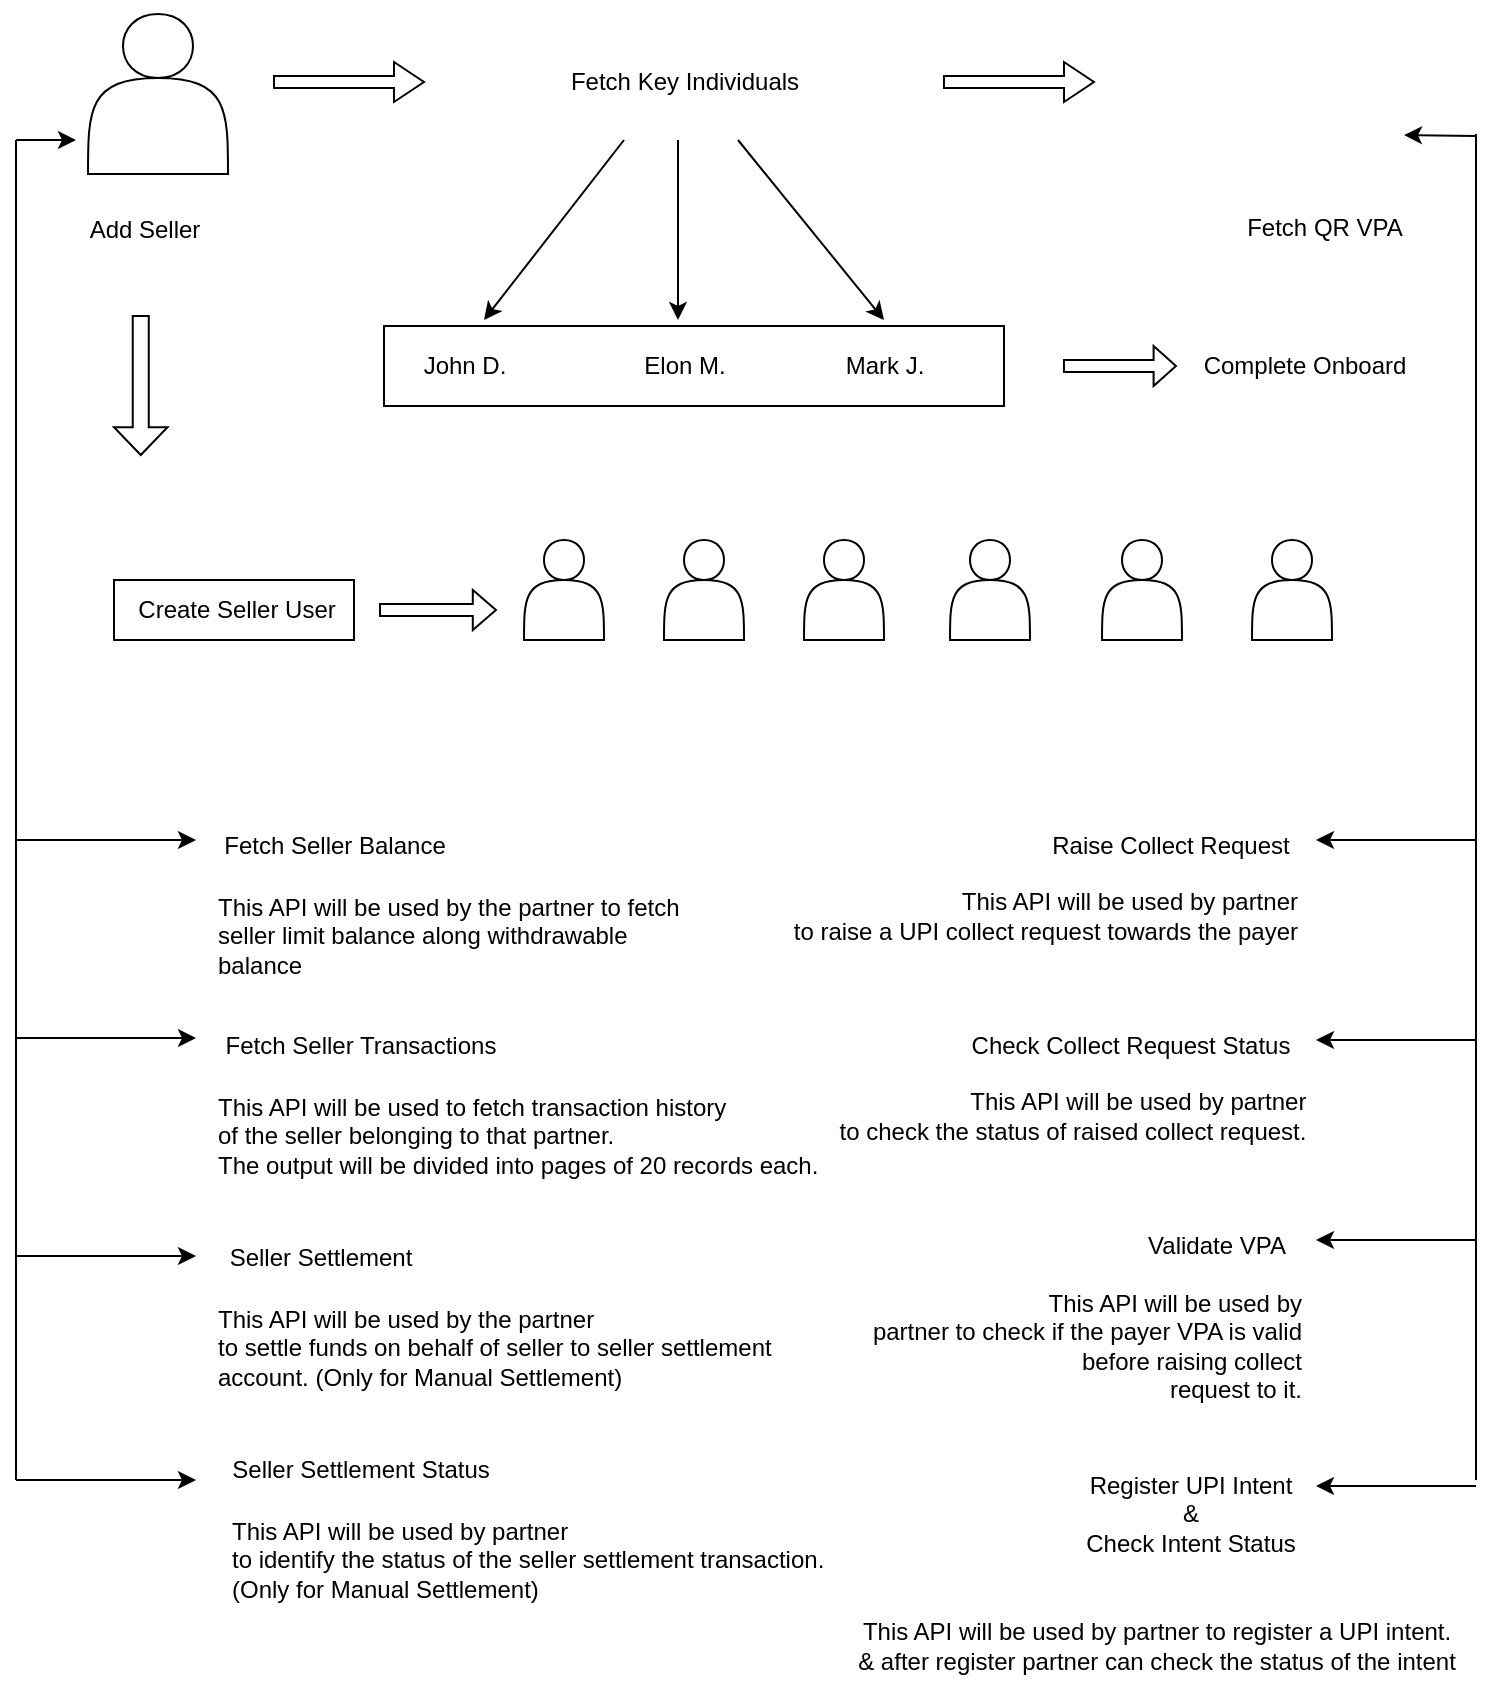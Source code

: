 <mxfile version="24.7.10">
  <diagram name="Page-1" id="coNRcPZzEZksASklCdoz">
    <mxGraphModel dx="1313" dy="653" grid="1" gridSize="10" guides="1" tooltips="1" connect="1" arrows="1" fold="1" page="1" pageScale="1" pageWidth="827" pageHeight="1169" math="0" shadow="0">
      <root>
        <mxCell id="0" />
        <mxCell id="1" parent="0" />
        <mxCell id="Au_S4vGKViVq8frkckDu-6" value="" style="shape=actor;whiteSpace=wrap;html=1;" parent="1" vertex="1">
          <mxGeometry x="76" y="47" width="70" height="80" as="geometry" />
        </mxCell>
        <mxCell id="Au_S4vGKViVq8frkckDu-7" value="Add&amp;nbsp;&lt;span style=&quot;background-color: initial;&quot;&gt;Seller&lt;/span&gt;&lt;div&gt;&lt;div&gt;&lt;br&gt;&lt;/div&gt;&lt;/div&gt;" style="text;html=1;align=center;verticalAlign=middle;resizable=0;points=[];autosize=1;strokeColor=none;fillColor=none;" parent="1" vertex="1">
          <mxGeometry x="64" y="142" width="80" height="40" as="geometry" />
        </mxCell>
        <mxCell id="Au_S4vGKViVq8frkckDu-8" value="" style="shape=singleArrow;whiteSpace=wrap;html=1;" parent="1" vertex="1">
          <mxGeometry x="169" y="71" width="75" height="20" as="geometry" />
        </mxCell>
        <mxCell id="Au_S4vGKViVq8frkckDu-10" value="Fetch Key Individuals" style="text;html=1;align=center;verticalAlign=middle;resizable=0;points=[];autosize=1;strokeColor=none;fillColor=none;" parent="1" vertex="1">
          <mxGeometry x="304" y="66" width="140" height="30" as="geometry" />
        </mxCell>
        <mxCell id="Au_S4vGKViVq8frkckDu-11" value="" style="endArrow=classic;html=1;rounded=0;" parent="1" edge="1">
          <mxGeometry width="50" height="50" relative="1" as="geometry">
            <mxPoint x="344" y="110" as="sourcePoint" />
            <mxPoint x="274" y="200" as="targetPoint" />
          </mxGeometry>
        </mxCell>
        <mxCell id="Au_S4vGKViVq8frkckDu-12" value="" style="endArrow=classic;html=1;rounded=0;" parent="1" edge="1">
          <mxGeometry width="50" height="50" relative="1" as="geometry">
            <mxPoint x="371" y="110" as="sourcePoint" />
            <mxPoint x="371" y="200" as="targetPoint" />
          </mxGeometry>
        </mxCell>
        <mxCell id="Au_S4vGKViVq8frkckDu-13" value="" style="endArrow=classic;html=1;rounded=0;" parent="1" edge="1">
          <mxGeometry width="50" height="50" relative="1" as="geometry">
            <mxPoint x="401" y="110" as="sourcePoint" />
            <mxPoint x="474" y="200" as="targetPoint" />
          </mxGeometry>
        </mxCell>
        <mxCell id="Au_S4vGKViVq8frkckDu-14" value="John D." style="text;html=1;align=center;verticalAlign=middle;resizable=0;points=[];autosize=1;strokeColor=none;fillColor=none;" parent="1" vertex="1">
          <mxGeometry x="234" y="208" width="60" height="30" as="geometry" />
        </mxCell>
        <mxCell id="Au_S4vGKViVq8frkckDu-15" value="Elon M." style="text;html=1;align=center;verticalAlign=middle;resizable=0;points=[];autosize=1;strokeColor=none;fillColor=none;" parent="1" vertex="1">
          <mxGeometry x="344" y="208" width="60" height="30" as="geometry" />
        </mxCell>
        <mxCell id="Au_S4vGKViVq8frkckDu-16" value="Mark J." style="text;html=1;align=center;verticalAlign=middle;resizable=0;points=[];autosize=1;strokeColor=none;fillColor=none;" parent="1" vertex="1">
          <mxGeometry x="444" y="208" width="60" height="30" as="geometry" />
        </mxCell>
        <mxCell id="Au_S4vGKViVq8frkckDu-17" value="" style="shape=singleArrow;whiteSpace=wrap;html=1;" parent="1" vertex="1">
          <mxGeometry x="504" y="71" width="75" height="20" as="geometry" />
        </mxCell>
        <mxCell id="Au_S4vGKViVq8frkckDu-23" value="" style="shape=image;verticalLabelPosition=bottom;verticalAlign=top;imageAspect=0;image=https://quickchart.io/qr?text=BarcodesInc&amp;size=200;" parent="1" vertex="1">
          <mxGeometry x="644" y="40" width="90" height="90" as="geometry" />
        </mxCell>
        <mxCell id="Au_S4vGKViVq8frkckDu-24" value="Fetch QR VPA" style="text;html=1;align=center;verticalAlign=middle;resizable=0;points=[];autosize=1;strokeColor=none;fillColor=none;" parent="1" vertex="1">
          <mxGeometry x="644" y="139" width="100" height="30" as="geometry" />
        </mxCell>
        <mxCell id="Au_S4vGKViVq8frkckDu-30" value="" style="rounded=0;whiteSpace=wrap;html=1;" parent="1" vertex="1">
          <mxGeometry x="89" y="330" width="120" height="30" as="geometry" />
        </mxCell>
        <mxCell id="Au_S4vGKViVq8frkckDu-27" value="Create Seller User" style="text;html=1;align=center;verticalAlign=middle;resizable=0;points=[];autosize=1;strokeColor=none;fillColor=none;" parent="1" vertex="1">
          <mxGeometry x="90" y="330" width="120" height="30" as="geometry" />
        </mxCell>
        <mxCell id="Au_S4vGKViVq8frkckDu-28" value="" style="shape=singleArrow;whiteSpace=wrap;html=1;rotation=90;" parent="1" vertex="1">
          <mxGeometry x="67.63" y="219.38" width="69.5" height="26.75" as="geometry" />
        </mxCell>
        <mxCell id="Au_S4vGKViVq8frkckDu-39" value="" style="rounded=0;whiteSpace=wrap;html=1;fillColor=none;" parent="1" vertex="1">
          <mxGeometry x="224" y="203" width="310" height="40" as="geometry" />
        </mxCell>
        <mxCell id="Au_S4vGKViVq8frkckDu-38" value="" style="shape=singleArrow;whiteSpace=wrap;html=1;" parent="1" vertex="1">
          <mxGeometry x="222" y="335" width="58" height="20" as="geometry" />
        </mxCell>
        <mxCell id="Au_S4vGKViVq8frkckDu-40" value="" style="shape=singleArrow;whiteSpace=wrap;html=1;" parent="1" vertex="1">
          <mxGeometry x="564" y="213" width="56" height="20" as="geometry" />
        </mxCell>
        <mxCell id="Au_S4vGKViVq8frkckDu-41" value="Complete Onboard" style="text;html=1;align=center;verticalAlign=middle;resizable=0;points=[];autosize=1;strokeColor=none;fillColor=none;" parent="1" vertex="1">
          <mxGeometry x="624" y="208" width="120" height="30" as="geometry" />
        </mxCell>
        <mxCell id="Au_S4vGKViVq8frkckDu-42" value="" style="shape=actor;whiteSpace=wrap;html=1;" parent="1" vertex="1">
          <mxGeometry x="294" y="310" width="40" height="50" as="geometry" />
        </mxCell>
        <mxCell id="Au_S4vGKViVq8frkckDu-43" value="" style="shape=actor;whiteSpace=wrap;html=1;" parent="1" vertex="1">
          <mxGeometry x="364" y="310" width="40" height="50" as="geometry" />
        </mxCell>
        <mxCell id="Au_S4vGKViVq8frkckDu-44" value="" style="shape=actor;whiteSpace=wrap;html=1;" parent="1" vertex="1">
          <mxGeometry x="434" y="310" width="40" height="50" as="geometry" />
        </mxCell>
        <mxCell id="Au_S4vGKViVq8frkckDu-45" value="" style="shape=actor;whiteSpace=wrap;html=1;" parent="1" vertex="1">
          <mxGeometry x="507" y="310" width="40" height="50" as="geometry" />
        </mxCell>
        <mxCell id="Au_S4vGKViVq8frkckDu-46" value="" style="shape=actor;whiteSpace=wrap;html=1;" parent="1" vertex="1">
          <mxGeometry x="583" y="310" width="40" height="50" as="geometry" />
        </mxCell>
        <mxCell id="Au_S4vGKViVq8frkckDu-47" value="" style="shape=actor;whiteSpace=wrap;html=1;" parent="1" vertex="1">
          <mxGeometry x="658" y="310" width="40" height="50" as="geometry" />
        </mxCell>
        <mxCell id="S72OcCb0FRN6EEn7l_NP-2" value="" style="endArrow=none;html=1;rounded=0;" edge="1" parent="1">
          <mxGeometry width="50" height="50" relative="1" as="geometry">
            <mxPoint x="770" y="780" as="sourcePoint" />
            <mxPoint x="770" y="107" as="targetPoint" />
          </mxGeometry>
        </mxCell>
        <mxCell id="S72OcCb0FRN6EEn7l_NP-4" value="" style="endArrow=none;html=1;rounded=0;" edge="1" parent="1">
          <mxGeometry width="50" height="50" relative="1" as="geometry">
            <mxPoint x="40" y="460" as="sourcePoint" />
            <mxPoint x="40" y="110" as="targetPoint" />
          </mxGeometry>
        </mxCell>
        <mxCell id="S72OcCb0FRN6EEn7l_NP-5" value="" style="endArrow=classic;html=1;rounded=0;" edge="1" parent="1">
          <mxGeometry width="50" height="50" relative="1" as="geometry">
            <mxPoint x="40" y="110" as="sourcePoint" />
            <mxPoint x="70" y="110" as="targetPoint" />
          </mxGeometry>
        </mxCell>
        <mxCell id="S72OcCb0FRN6EEn7l_NP-6" value="" style="endArrow=classic;html=1;rounded=0;entryX=1;entryY=0.75;entryDx=0;entryDy=0;" edge="1" parent="1" target="Au_S4vGKViVq8frkckDu-23">
          <mxGeometry width="50" height="50" relative="1" as="geometry">
            <mxPoint x="770" y="108" as="sourcePoint" />
            <mxPoint x="450" y="300" as="targetPoint" />
          </mxGeometry>
        </mxCell>
        <mxCell id="S72OcCb0FRN6EEn7l_NP-7" value="" style="endArrow=classic;html=1;rounded=0;" edge="1" parent="1">
          <mxGeometry width="50" height="50" relative="1" as="geometry">
            <mxPoint x="40" y="460" as="sourcePoint" />
            <mxPoint x="130" y="460" as="targetPoint" />
          </mxGeometry>
        </mxCell>
        <mxCell id="S72OcCb0FRN6EEn7l_NP-8" value="Fetch Seller Balance" style="text;html=1;align=center;verticalAlign=middle;resizable=0;points=[];autosize=1;strokeColor=none;fillColor=none;" vertex="1" parent="1">
          <mxGeometry x="134" y="448" width="130" height="30" as="geometry" />
        </mxCell>
        <mxCell id="S72OcCb0FRN6EEn7l_NP-9" value="" style="endArrow=none;html=1;rounded=0;" edge="1" parent="1">
          <mxGeometry width="50" height="50" relative="1" as="geometry">
            <mxPoint x="40" y="560" as="sourcePoint" />
            <mxPoint x="40" y="460" as="targetPoint" />
          </mxGeometry>
        </mxCell>
        <mxCell id="S72OcCb0FRN6EEn7l_NP-10" value="" style="endArrow=classic;html=1;rounded=0;" edge="1" parent="1">
          <mxGeometry width="50" height="50" relative="1" as="geometry">
            <mxPoint x="40" y="559" as="sourcePoint" />
            <mxPoint x="130" y="559" as="targetPoint" />
          </mxGeometry>
        </mxCell>
        <mxCell id="S72OcCb0FRN6EEn7l_NP-11" value="Fetch Seller Transactions" style="text;html=1;align=center;verticalAlign=middle;resizable=0;points=[];autosize=1;strokeColor=none;fillColor=none;" vertex="1" parent="1">
          <mxGeometry x="132" y="548" width="160" height="30" as="geometry" />
        </mxCell>
        <mxCell id="S72OcCb0FRN6EEn7l_NP-12" value="This API will be used to fetch transaction history&lt;div&gt;of the seller belonging to that partner.&lt;/div&gt;&lt;div&gt;The output will be divided into pages of 20 records each.&lt;/div&gt;" style="text;html=1;align=left;verticalAlign=middle;resizable=0;points=[];autosize=1;strokeColor=none;fillColor=none;" vertex="1" parent="1">
          <mxGeometry x="139" y="578" width="320" height="60" as="geometry" />
        </mxCell>
        <mxCell id="S72OcCb0FRN6EEn7l_NP-13" value="This API will be used by the partner to fetch&lt;div&gt;seller limit balance along withdrawable &lt;br/&gt;balance&lt;/div&gt;" style="text;html=1;align=left;verticalAlign=middle;resizable=0;points=[];autosize=1;strokeColor=none;fillColor=none;" vertex="1" parent="1">
          <mxGeometry x="139" y="478" width="250" height="60" as="geometry" />
        </mxCell>
        <mxCell id="S72OcCb0FRN6EEn7l_NP-14" value="" style="endArrow=none;html=1;rounded=0;" edge="1" parent="1">
          <mxGeometry width="50" height="50" relative="1" as="geometry">
            <mxPoint x="40" y="680" as="sourcePoint" />
            <mxPoint x="40" y="560" as="targetPoint" />
          </mxGeometry>
        </mxCell>
        <mxCell id="S72OcCb0FRN6EEn7l_NP-15" value="" style="endArrow=classic;html=1;rounded=0;" edge="1" parent="1">
          <mxGeometry width="50" height="50" relative="1" as="geometry">
            <mxPoint x="40" y="668" as="sourcePoint" />
            <mxPoint x="130" y="668" as="targetPoint" />
          </mxGeometry>
        </mxCell>
        <mxCell id="S72OcCb0FRN6EEn7l_NP-16" value="Seller Settlement" style="text;html=1;align=center;verticalAlign=middle;resizable=0;points=[];autosize=1;strokeColor=none;fillColor=none;" vertex="1" parent="1">
          <mxGeometry x="137.13" y="654" width="110" height="30" as="geometry" />
        </mxCell>
        <mxCell id="S72OcCb0FRN6EEn7l_NP-17" value="This API will be used by the partner&lt;div&gt;to settle funds on behalf of seller to seller settlement &lt;br&gt;account. (Only for Manual Settlement)&lt;/div&gt;" style="text;html=1;align=left;verticalAlign=middle;resizable=0;points=[];autosize=1;strokeColor=none;fillColor=none;" vertex="1" parent="1">
          <mxGeometry x="139" y="684" width="300" height="60" as="geometry" />
        </mxCell>
        <mxCell id="S72OcCb0FRN6EEn7l_NP-18" value="Seller Settlement Status" style="text;html=1;align=center;verticalAlign=middle;resizable=0;points=[];autosize=1;strokeColor=none;fillColor=none;" vertex="1" parent="1">
          <mxGeometry x="137" y="760" width="150" height="30" as="geometry" />
        </mxCell>
        <mxCell id="S72OcCb0FRN6EEn7l_NP-19" value="" style="endArrow=classic;html=1;rounded=0;" edge="1" parent="1">
          <mxGeometry width="50" height="50" relative="1" as="geometry">
            <mxPoint x="40" y="780" as="sourcePoint" />
            <mxPoint x="130" y="780" as="targetPoint" />
          </mxGeometry>
        </mxCell>
        <mxCell id="S72OcCb0FRN6EEn7l_NP-20" value="" style="endArrow=none;html=1;rounded=0;" edge="1" parent="1">
          <mxGeometry width="50" height="50" relative="1" as="geometry">
            <mxPoint x="40" y="780" as="sourcePoint" />
            <mxPoint x="40" y="680" as="targetPoint" />
          </mxGeometry>
        </mxCell>
        <mxCell id="S72OcCb0FRN6EEn7l_NP-21" value="This API will be used by partner&lt;div&gt;to identify the status of the seller settlement transaction.&lt;/div&gt;&lt;div&gt;(Only for Manual Settlement)&lt;/div&gt;" style="text;html=1;align=left;verticalAlign=middle;resizable=0;points=[];autosize=1;strokeColor=none;fillColor=none;" vertex="1" parent="1">
          <mxGeometry x="146" y="790" width="320" height="60" as="geometry" />
        </mxCell>
        <mxCell id="S72OcCb0FRN6EEn7l_NP-22" value="Raise Collect Request" style="text;html=1;align=center;verticalAlign=middle;resizable=0;points=[];autosize=1;strokeColor=none;fillColor=none;" vertex="1" parent="1">
          <mxGeometry x="547" y="448" width="140" height="30" as="geometry" />
        </mxCell>
        <mxCell id="S72OcCb0FRN6EEn7l_NP-23" value="This API will be used by partner&lt;div&gt;to raise a UPI collect request towards the payer&lt;/div&gt;" style="text;html=1;align=right;verticalAlign=middle;resizable=0;points=[];autosize=1;strokeColor=none;fillColor=none;" vertex="1" parent="1">
          <mxGeometry x="401.5" y="478" width="280" height="40" as="geometry" />
        </mxCell>
        <mxCell id="S72OcCb0FRN6EEn7l_NP-24" value="Check Collect Request Status" style="text;html=1;align=center;verticalAlign=middle;resizable=0;points=[];autosize=1;strokeColor=none;fillColor=none;" vertex="1" parent="1">
          <mxGeometry x="507" y="548" width="180" height="30" as="geometry" />
        </mxCell>
        <mxCell id="S72OcCb0FRN6EEn7l_NP-25" value="&lt;div style=&quot;text-align: right;&quot;&gt;&lt;span style=&quot;background-color: initial;&quot;&gt;This API will be used by partner&lt;/span&gt;&lt;/div&gt;&lt;div style=&quot;text-align: right;&quot;&gt;to check the status of raised collect request.&lt;br&gt;&lt;/div&gt;" style="text;html=1;align=center;verticalAlign=middle;resizable=0;points=[];autosize=1;strokeColor=none;fillColor=none;" vertex="1" parent="1">
          <mxGeometry x="438" y="578" width="260" height="40" as="geometry" />
        </mxCell>
        <mxCell id="S72OcCb0FRN6EEn7l_NP-26" value="" style="endArrow=classic;html=1;rounded=0;" edge="1" parent="1">
          <mxGeometry width="50" height="50" relative="1" as="geometry">
            <mxPoint x="770" y="460" as="sourcePoint" />
            <mxPoint x="690" y="460" as="targetPoint" />
          </mxGeometry>
        </mxCell>
        <mxCell id="S72OcCb0FRN6EEn7l_NP-27" value="" style="endArrow=classic;html=1;rounded=0;" edge="1" parent="1">
          <mxGeometry width="50" height="50" relative="1" as="geometry">
            <mxPoint x="770" y="560" as="sourcePoint" />
            <mxPoint x="690" y="560" as="targetPoint" />
          </mxGeometry>
        </mxCell>
        <mxCell id="S72OcCb0FRN6EEn7l_NP-28" value="Validate VPA" style="text;html=1;align=center;verticalAlign=middle;resizable=0;points=[];autosize=1;strokeColor=none;fillColor=none;" vertex="1" parent="1">
          <mxGeometry x="595" y="648" width="90" height="30" as="geometry" />
        </mxCell>
        <mxCell id="S72OcCb0FRN6EEn7l_NP-29" value="This API will be used by&lt;div&gt;partner to check if the payer VPA is valid&lt;/div&gt;&lt;div style=&quot;&quot;&gt;before raising collect &lt;br/&gt;request to it.&lt;/div&gt;" style="text;html=1;align=right;verticalAlign=middle;resizable=0;points=[];autosize=1;strokeColor=none;fillColor=none;" vertex="1" parent="1">
          <mxGeometry x="444" y="678" width="240" height="70" as="geometry" />
        </mxCell>
        <mxCell id="S72OcCb0FRN6EEn7l_NP-30" value="" style="endArrow=classic;html=1;rounded=0;" edge="1" parent="1">
          <mxGeometry width="50" height="50" relative="1" as="geometry">
            <mxPoint x="770" y="660" as="sourcePoint" />
            <mxPoint x="690" y="660" as="targetPoint" />
          </mxGeometry>
        </mxCell>
        <mxCell id="S72OcCb0FRN6EEn7l_NP-31" value="" style="endArrow=classic;html=1;rounded=0;" edge="1" parent="1">
          <mxGeometry width="50" height="50" relative="1" as="geometry">
            <mxPoint x="770" y="783" as="sourcePoint" />
            <mxPoint x="690" y="783" as="targetPoint" />
          </mxGeometry>
        </mxCell>
        <mxCell id="S72OcCb0FRN6EEn7l_NP-32" value="Register UPI Intent&lt;br&gt;&amp;amp;&lt;br&gt;Check Intent Status" style="text;html=1;align=center;verticalAlign=middle;resizable=0;points=[];autosize=1;strokeColor=none;fillColor=none;" vertex="1" parent="1">
          <mxGeometry x="562" y="767" width="130" height="60" as="geometry" />
        </mxCell>
        <mxCell id="S72OcCb0FRN6EEn7l_NP-33" value="This API will be used by partner to register a UPI intent.&lt;div&gt;&amp;amp; after register partner can check the status of the intent&lt;/div&gt;" style="text;html=1;align=center;verticalAlign=middle;resizable=0;points=[];autosize=1;strokeColor=none;fillColor=none;" vertex="1" parent="1">
          <mxGeometry x="450" y="843" width="320" height="40" as="geometry" />
        </mxCell>
      </root>
    </mxGraphModel>
  </diagram>
</mxfile>
